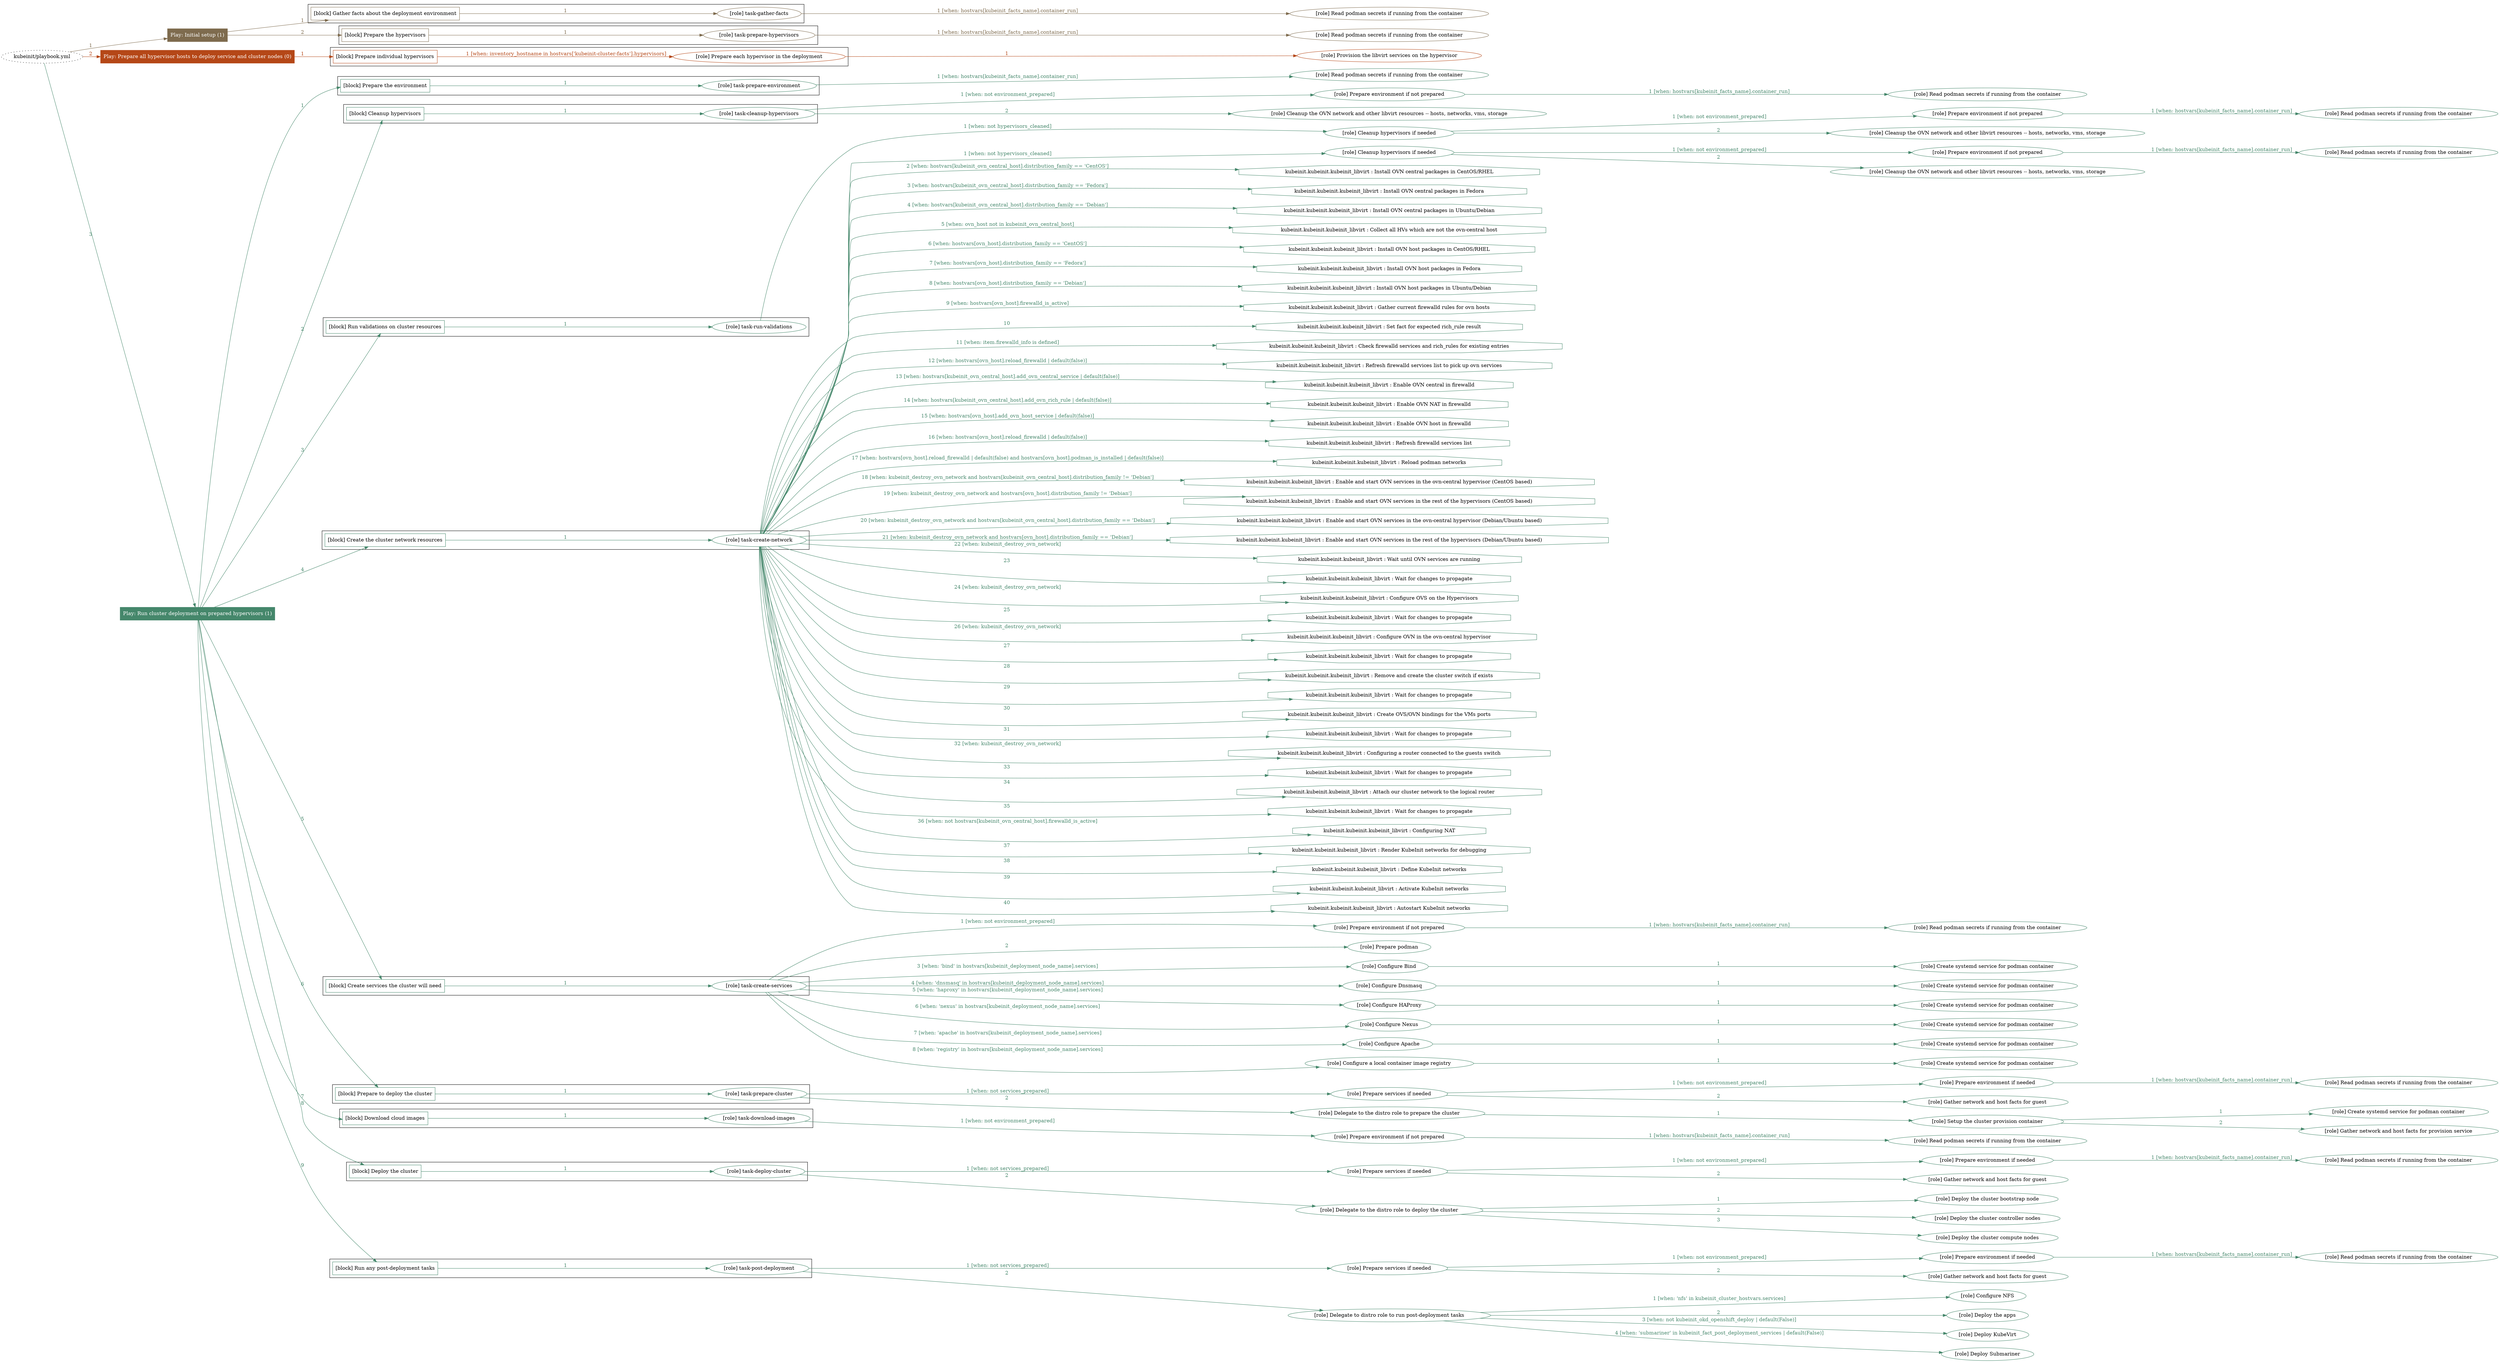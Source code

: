 digraph {
	graph [concentrate=true ordering=in rankdir=LR ratio=fill]
	edge [esep=5 sep=10]
	"kubeinit/playbook.yml" [id=root_node style=dotted]
	play_d6300b9e [label="Play: Initial setup (1)" color="#7e6b4e" fontcolor="#ffffff" id=play_d6300b9e shape=box style=filled tooltip=localhost]
	"kubeinit/playbook.yml" -> play_d6300b9e [label="1 " color="#7e6b4e" fontcolor="#7e6b4e" id=edge_c3de7933 labeltooltip="1 " tooltip="1 "]
	subgraph "Read podman secrets if running from the container" {
		role_6af83f59 [label="[role] Read podman secrets if running from the container" color="#7e6b4e" id=role_6af83f59 tooltip="Read podman secrets if running from the container"]
	}
	subgraph "task-gather-facts" {
		role_271f22fb [label="[role] task-gather-facts" color="#7e6b4e" id=role_271f22fb tooltip="task-gather-facts"]
		role_271f22fb -> role_6af83f59 [label="1 [when: hostvars[kubeinit_facts_name].container_run]" color="#7e6b4e" fontcolor="#7e6b4e" id=edge_4f9f3ac0 labeltooltip="1 [when: hostvars[kubeinit_facts_name].container_run]" tooltip="1 [when: hostvars[kubeinit_facts_name].container_run]"]
	}
	subgraph "Read podman secrets if running from the container" {
		role_58a8e11e [label="[role] Read podman secrets if running from the container" color="#7e6b4e" id=role_58a8e11e tooltip="Read podman secrets if running from the container"]
	}
	subgraph "task-prepare-hypervisors" {
		role_181156b3 [label="[role] task-prepare-hypervisors" color="#7e6b4e" id=role_181156b3 tooltip="task-prepare-hypervisors"]
		role_181156b3 -> role_58a8e11e [label="1 [when: hostvars[kubeinit_facts_name].container_run]" color="#7e6b4e" fontcolor="#7e6b4e" id=edge_0e58fa37 labeltooltip="1 [when: hostvars[kubeinit_facts_name].container_run]" tooltip="1 [when: hostvars[kubeinit_facts_name].container_run]"]
	}
	subgraph "Play: Initial setup (1)" {
		play_d6300b9e -> block_d62b2202 [label=1 color="#7e6b4e" fontcolor="#7e6b4e" id=edge_1edcb115 labeltooltip=1 tooltip=1]
		subgraph cluster_block_d62b2202 {
			block_d62b2202 [label="[block] Gather facts about the deployment environment" color="#7e6b4e" id=block_d62b2202 labeltooltip="Gather facts about the deployment environment" shape=box tooltip="Gather facts about the deployment environment"]
			block_d62b2202 -> role_271f22fb [label="1 " color="#7e6b4e" fontcolor="#7e6b4e" id=edge_82a1a9c1 labeltooltip="1 " tooltip="1 "]
		}
		play_d6300b9e -> block_f88994c5 [label=2 color="#7e6b4e" fontcolor="#7e6b4e" id=edge_83073ed7 labeltooltip=2 tooltip=2]
		subgraph cluster_block_f88994c5 {
			block_f88994c5 [label="[block] Prepare the hypervisors" color="#7e6b4e" id=block_f88994c5 labeltooltip="Prepare the hypervisors" shape=box tooltip="Prepare the hypervisors"]
			block_f88994c5 -> role_181156b3 [label="1 " color="#7e6b4e" fontcolor="#7e6b4e" id=edge_c0733386 labeltooltip="1 " tooltip="1 "]
		}
	}
	play_98756f1f [label="Play: Prepare all hypervisor hosts to deploy service and cluster nodes (0)" color="#b54717" fontcolor="#ffffff" id=play_98756f1f shape=box style=filled tooltip="Play: Prepare all hypervisor hosts to deploy service and cluster nodes (0)"]
	"kubeinit/playbook.yml" -> play_98756f1f [label="2 " color="#b54717" fontcolor="#b54717" id=edge_7832cbc1 labeltooltip="2 " tooltip="2 "]
	subgraph "Provision the libvirt services on the hypervisor" {
		role_b581d1a6 [label="[role] Provision the libvirt services on the hypervisor" color="#b54717" id=role_b581d1a6 tooltip="Provision the libvirt services on the hypervisor"]
	}
	subgraph "Prepare each hypervisor in the deployment" {
		role_7acc1257 [label="[role] Prepare each hypervisor in the deployment" color="#b54717" id=role_7acc1257 tooltip="Prepare each hypervisor in the deployment"]
		role_7acc1257 -> role_b581d1a6 [label="1 " color="#b54717" fontcolor="#b54717" id=edge_ef976d45 labeltooltip="1 " tooltip="1 "]
	}
	subgraph "Play: Prepare all hypervisor hosts to deploy service and cluster nodes (0)" {
		play_98756f1f -> block_b5cd17d2 [label=1 color="#b54717" fontcolor="#b54717" id=edge_42c8717e labeltooltip=1 tooltip=1]
		subgraph cluster_block_b5cd17d2 {
			block_b5cd17d2 [label="[block] Prepare individual hypervisors" color="#b54717" id=block_b5cd17d2 labeltooltip="Prepare individual hypervisors" shape=box tooltip="Prepare individual hypervisors"]
			block_b5cd17d2 -> role_7acc1257 [label="1 [when: inventory_hostname in hostvars['kubeinit-cluster-facts'].hypervisors]" color="#b54717" fontcolor="#b54717" id=edge_22c4f500 labeltooltip="1 [when: inventory_hostname in hostvars['kubeinit-cluster-facts'].hypervisors]" tooltip="1 [when: inventory_hostname in hostvars['kubeinit-cluster-facts'].hypervisors]"]
		}
	}
	play_0e324583 [label="Play: Run cluster deployment on prepared hypervisors (1)" color="#45876b" fontcolor="#ffffff" id=play_0e324583 shape=box style=filled tooltip=localhost]
	"kubeinit/playbook.yml" -> play_0e324583 [label="3 " color="#45876b" fontcolor="#45876b" id=edge_02189f8f labeltooltip="3 " tooltip="3 "]
	subgraph "Read podman secrets if running from the container" {
		role_a12dfb58 [label="[role] Read podman secrets if running from the container" color="#45876b" id=role_a12dfb58 tooltip="Read podman secrets if running from the container"]
	}
	subgraph "task-prepare-environment" {
		role_e2829b4f [label="[role] task-prepare-environment" color="#45876b" id=role_e2829b4f tooltip="task-prepare-environment"]
		role_e2829b4f -> role_a12dfb58 [label="1 [when: hostvars[kubeinit_facts_name].container_run]" color="#45876b" fontcolor="#45876b" id=edge_f5f97b32 labeltooltip="1 [when: hostvars[kubeinit_facts_name].container_run]" tooltip="1 [when: hostvars[kubeinit_facts_name].container_run]"]
	}
	subgraph "Read podman secrets if running from the container" {
		role_fb9dfcca [label="[role] Read podman secrets if running from the container" color="#45876b" id=role_fb9dfcca tooltip="Read podman secrets if running from the container"]
	}
	subgraph "Prepare environment if not prepared" {
		role_a097281d [label="[role] Prepare environment if not prepared" color="#45876b" id=role_a097281d tooltip="Prepare environment if not prepared"]
		role_a097281d -> role_fb9dfcca [label="1 [when: hostvars[kubeinit_facts_name].container_run]" color="#45876b" fontcolor="#45876b" id=edge_9ac58958 labeltooltip="1 [when: hostvars[kubeinit_facts_name].container_run]" tooltip="1 [when: hostvars[kubeinit_facts_name].container_run]"]
	}
	subgraph "Cleanup the OVN network and other libvirt resources -- hosts, networks, vms, storage" {
		role_caee97a3 [label="[role] Cleanup the OVN network and other libvirt resources -- hosts, networks, vms, storage" color="#45876b" id=role_caee97a3 tooltip="Cleanup the OVN network and other libvirt resources -- hosts, networks, vms, storage"]
	}
	subgraph "task-cleanup-hypervisors" {
		role_efa3a7c9 [label="[role] task-cleanup-hypervisors" color="#45876b" id=role_efa3a7c9 tooltip="task-cleanup-hypervisors"]
		role_efa3a7c9 -> role_a097281d [label="1 [when: not environment_prepared]" color="#45876b" fontcolor="#45876b" id=edge_6d657dce labeltooltip="1 [when: not environment_prepared]" tooltip="1 [when: not environment_prepared]"]
		role_efa3a7c9 -> role_caee97a3 [label="2 " color="#45876b" fontcolor="#45876b" id=edge_6dc46237 labeltooltip="2 " tooltip="2 "]
	}
	subgraph "Read podman secrets if running from the container" {
		role_46bbb43d [label="[role] Read podman secrets if running from the container" color="#45876b" id=role_46bbb43d tooltip="Read podman secrets if running from the container"]
	}
	subgraph "Prepare environment if not prepared" {
		role_736186c8 [label="[role] Prepare environment if not prepared" color="#45876b" id=role_736186c8 tooltip="Prepare environment if not prepared"]
		role_736186c8 -> role_46bbb43d [label="1 [when: hostvars[kubeinit_facts_name].container_run]" color="#45876b" fontcolor="#45876b" id=edge_740312c5 labeltooltip="1 [when: hostvars[kubeinit_facts_name].container_run]" tooltip="1 [when: hostvars[kubeinit_facts_name].container_run]"]
	}
	subgraph "Cleanup the OVN network and other libvirt resources -- hosts, networks, vms, storage" {
		role_e8ef825e [label="[role] Cleanup the OVN network and other libvirt resources -- hosts, networks, vms, storage" color="#45876b" id=role_e8ef825e tooltip="Cleanup the OVN network and other libvirt resources -- hosts, networks, vms, storage"]
	}
	subgraph "Cleanup hypervisors if needed" {
		role_6c5750a3 [label="[role] Cleanup hypervisors if needed" color="#45876b" id=role_6c5750a3 tooltip="Cleanup hypervisors if needed"]
		role_6c5750a3 -> role_736186c8 [label="1 [when: not environment_prepared]" color="#45876b" fontcolor="#45876b" id=edge_44481f83 labeltooltip="1 [when: not environment_prepared]" tooltip="1 [when: not environment_prepared]"]
		role_6c5750a3 -> role_e8ef825e [label="2 " color="#45876b" fontcolor="#45876b" id=edge_e457f8de labeltooltip="2 " tooltip="2 "]
	}
	subgraph "task-run-validations" {
		role_6d656166 [label="[role] task-run-validations" color="#45876b" id=role_6d656166 tooltip="task-run-validations"]
		role_6d656166 -> role_6c5750a3 [label="1 [when: not hypervisors_cleaned]" color="#45876b" fontcolor="#45876b" id=edge_668bb00f labeltooltip="1 [when: not hypervisors_cleaned]" tooltip="1 [when: not hypervisors_cleaned]"]
	}
	subgraph "Read podman secrets if running from the container" {
		role_fd9b5565 [label="[role] Read podman secrets if running from the container" color="#45876b" id=role_fd9b5565 tooltip="Read podman secrets if running from the container"]
	}
	subgraph "Prepare environment if not prepared" {
		role_992c66a6 [label="[role] Prepare environment if not prepared" color="#45876b" id=role_992c66a6 tooltip="Prepare environment if not prepared"]
		role_992c66a6 -> role_fd9b5565 [label="1 [when: hostvars[kubeinit_facts_name].container_run]" color="#45876b" fontcolor="#45876b" id=edge_582160d3 labeltooltip="1 [when: hostvars[kubeinit_facts_name].container_run]" tooltip="1 [when: hostvars[kubeinit_facts_name].container_run]"]
	}
	subgraph "Cleanup the OVN network and other libvirt resources -- hosts, networks, vms, storage" {
		role_1d5f59b5 [label="[role] Cleanup the OVN network and other libvirt resources -- hosts, networks, vms, storage" color="#45876b" id=role_1d5f59b5 tooltip="Cleanup the OVN network and other libvirt resources -- hosts, networks, vms, storage"]
	}
	subgraph "Cleanup hypervisors if needed" {
		role_26826c76 [label="[role] Cleanup hypervisors if needed" color="#45876b" id=role_26826c76 tooltip="Cleanup hypervisors if needed"]
		role_26826c76 -> role_992c66a6 [label="1 [when: not environment_prepared]" color="#45876b" fontcolor="#45876b" id=edge_dc919371 labeltooltip="1 [when: not environment_prepared]" tooltip="1 [when: not environment_prepared]"]
		role_26826c76 -> role_1d5f59b5 [label="2 " color="#45876b" fontcolor="#45876b" id=edge_429b2698 labeltooltip="2 " tooltip="2 "]
	}
	subgraph "task-create-network" {
		role_15741120 [label="[role] task-create-network" color="#45876b" id=role_15741120 tooltip="task-create-network"]
		role_15741120 -> role_26826c76 [label="1 [when: not hypervisors_cleaned]" color="#45876b" fontcolor="#45876b" id=edge_bbf8d744 labeltooltip="1 [when: not hypervisors_cleaned]" tooltip="1 [when: not hypervisors_cleaned]"]
		task_764912a3 [label="kubeinit.kubeinit.kubeinit_libvirt : Install OVN central packages in CentOS/RHEL" color="#45876b" id=task_764912a3 shape=octagon tooltip="kubeinit.kubeinit.kubeinit_libvirt : Install OVN central packages in CentOS/RHEL"]
		role_15741120 -> task_764912a3 [label="2 [when: hostvars[kubeinit_ovn_central_host].distribution_family == 'CentOS']" color="#45876b" fontcolor="#45876b" id=edge_20e25b0c labeltooltip="2 [when: hostvars[kubeinit_ovn_central_host].distribution_family == 'CentOS']" tooltip="2 [when: hostvars[kubeinit_ovn_central_host].distribution_family == 'CentOS']"]
		task_b34d3e5a [label="kubeinit.kubeinit.kubeinit_libvirt : Install OVN central packages in Fedora" color="#45876b" id=task_b34d3e5a shape=octagon tooltip="kubeinit.kubeinit.kubeinit_libvirt : Install OVN central packages in Fedora"]
		role_15741120 -> task_b34d3e5a [label="3 [when: hostvars[kubeinit_ovn_central_host].distribution_family == 'Fedora']" color="#45876b" fontcolor="#45876b" id=edge_e3dac5d6 labeltooltip="3 [when: hostvars[kubeinit_ovn_central_host].distribution_family == 'Fedora']" tooltip="3 [when: hostvars[kubeinit_ovn_central_host].distribution_family == 'Fedora']"]
		task_e8da5444 [label="kubeinit.kubeinit.kubeinit_libvirt : Install OVN central packages in Ubuntu/Debian" color="#45876b" id=task_e8da5444 shape=octagon tooltip="kubeinit.kubeinit.kubeinit_libvirt : Install OVN central packages in Ubuntu/Debian"]
		role_15741120 -> task_e8da5444 [label="4 [when: hostvars[kubeinit_ovn_central_host].distribution_family == 'Debian']" color="#45876b" fontcolor="#45876b" id=edge_c3f600a6 labeltooltip="4 [when: hostvars[kubeinit_ovn_central_host].distribution_family == 'Debian']" tooltip="4 [when: hostvars[kubeinit_ovn_central_host].distribution_family == 'Debian']"]
		task_9d7d3bbd [label="kubeinit.kubeinit.kubeinit_libvirt : Collect all HVs which are not the ovn-central host" color="#45876b" id=task_9d7d3bbd shape=octagon tooltip="kubeinit.kubeinit.kubeinit_libvirt : Collect all HVs which are not the ovn-central host"]
		role_15741120 -> task_9d7d3bbd [label="5 [when: ovn_host not in kubeinit_ovn_central_host]" color="#45876b" fontcolor="#45876b" id=edge_a9fdad32 labeltooltip="5 [when: ovn_host not in kubeinit_ovn_central_host]" tooltip="5 [when: ovn_host not in kubeinit_ovn_central_host]"]
		task_cfbad34e [label="kubeinit.kubeinit.kubeinit_libvirt : Install OVN host packages in CentOS/RHEL" color="#45876b" id=task_cfbad34e shape=octagon tooltip="kubeinit.kubeinit.kubeinit_libvirt : Install OVN host packages in CentOS/RHEL"]
		role_15741120 -> task_cfbad34e [label="6 [when: hostvars[ovn_host].distribution_family == 'CentOS']" color="#45876b" fontcolor="#45876b" id=edge_db644818 labeltooltip="6 [when: hostvars[ovn_host].distribution_family == 'CentOS']" tooltip="6 [when: hostvars[ovn_host].distribution_family == 'CentOS']"]
		task_bf8fb1d2 [label="kubeinit.kubeinit.kubeinit_libvirt : Install OVN host packages in Fedora" color="#45876b" id=task_bf8fb1d2 shape=octagon tooltip="kubeinit.kubeinit.kubeinit_libvirt : Install OVN host packages in Fedora"]
		role_15741120 -> task_bf8fb1d2 [label="7 [when: hostvars[ovn_host].distribution_family == 'Fedora']" color="#45876b" fontcolor="#45876b" id=edge_f56719b4 labeltooltip="7 [when: hostvars[ovn_host].distribution_family == 'Fedora']" tooltip="7 [when: hostvars[ovn_host].distribution_family == 'Fedora']"]
		task_b49f5440 [label="kubeinit.kubeinit.kubeinit_libvirt : Install OVN host packages in Ubuntu/Debian" color="#45876b" id=task_b49f5440 shape=octagon tooltip="kubeinit.kubeinit.kubeinit_libvirt : Install OVN host packages in Ubuntu/Debian"]
		role_15741120 -> task_b49f5440 [label="8 [when: hostvars[ovn_host].distribution_family == 'Debian']" color="#45876b" fontcolor="#45876b" id=edge_072a05db labeltooltip="8 [when: hostvars[ovn_host].distribution_family == 'Debian']" tooltip="8 [when: hostvars[ovn_host].distribution_family == 'Debian']"]
		task_10951e7e [label="kubeinit.kubeinit.kubeinit_libvirt : Gather current firewalld rules for ovn hosts" color="#45876b" id=task_10951e7e shape=octagon tooltip="kubeinit.kubeinit.kubeinit_libvirt : Gather current firewalld rules for ovn hosts"]
		role_15741120 -> task_10951e7e [label="9 [when: hostvars[ovn_host].firewalld_is_active]" color="#45876b" fontcolor="#45876b" id=edge_03a7e1bf labeltooltip="9 [when: hostvars[ovn_host].firewalld_is_active]" tooltip="9 [when: hostvars[ovn_host].firewalld_is_active]"]
		task_832b61a4 [label="kubeinit.kubeinit.kubeinit_libvirt : Set fact for expected rich_rule result" color="#45876b" id=task_832b61a4 shape=octagon tooltip="kubeinit.kubeinit.kubeinit_libvirt : Set fact for expected rich_rule result"]
		role_15741120 -> task_832b61a4 [label="10 " color="#45876b" fontcolor="#45876b" id=edge_e6fedb4f labeltooltip="10 " tooltip="10 "]
		task_92672ffe [label="kubeinit.kubeinit.kubeinit_libvirt : Check firewalld services and rich_rules for existing entries" color="#45876b" id=task_92672ffe shape=octagon tooltip="kubeinit.kubeinit.kubeinit_libvirt : Check firewalld services and rich_rules for existing entries"]
		role_15741120 -> task_92672ffe [label="11 [when: item.firewalld_info is defined]" color="#45876b" fontcolor="#45876b" id=edge_68acc96c labeltooltip="11 [when: item.firewalld_info is defined]" tooltip="11 [when: item.firewalld_info is defined]"]
		task_53567bbe [label="kubeinit.kubeinit.kubeinit_libvirt : Refresh firewalld services list to pick up ovn services" color="#45876b" id=task_53567bbe shape=octagon tooltip="kubeinit.kubeinit.kubeinit_libvirt : Refresh firewalld services list to pick up ovn services"]
		role_15741120 -> task_53567bbe [label="12 [when: hostvars[ovn_host].reload_firewalld | default(false)]" color="#45876b" fontcolor="#45876b" id=edge_15c8e9f1 labeltooltip="12 [when: hostvars[ovn_host].reload_firewalld | default(false)]" tooltip="12 [when: hostvars[ovn_host].reload_firewalld | default(false)]"]
		task_0f21bba5 [label="kubeinit.kubeinit.kubeinit_libvirt : Enable OVN central in firewalld" color="#45876b" id=task_0f21bba5 shape=octagon tooltip="kubeinit.kubeinit.kubeinit_libvirt : Enable OVN central in firewalld"]
		role_15741120 -> task_0f21bba5 [label="13 [when: hostvars[kubeinit_ovn_central_host].add_ovn_central_service | default(false)]" color="#45876b" fontcolor="#45876b" id=edge_015ef8c0 labeltooltip="13 [when: hostvars[kubeinit_ovn_central_host].add_ovn_central_service | default(false)]" tooltip="13 [when: hostvars[kubeinit_ovn_central_host].add_ovn_central_service | default(false)]"]
		task_2e553aa7 [label="kubeinit.kubeinit.kubeinit_libvirt : Enable OVN NAT in firewalld" color="#45876b" id=task_2e553aa7 shape=octagon tooltip="kubeinit.kubeinit.kubeinit_libvirt : Enable OVN NAT in firewalld"]
		role_15741120 -> task_2e553aa7 [label="14 [when: hostvars[kubeinit_ovn_central_host].add_ovn_rich_rule | default(false)]" color="#45876b" fontcolor="#45876b" id=edge_5fdc0e97 labeltooltip="14 [when: hostvars[kubeinit_ovn_central_host].add_ovn_rich_rule | default(false)]" tooltip="14 [when: hostvars[kubeinit_ovn_central_host].add_ovn_rich_rule | default(false)]"]
		task_30af7868 [label="kubeinit.kubeinit.kubeinit_libvirt : Enable OVN host in firewalld" color="#45876b" id=task_30af7868 shape=octagon tooltip="kubeinit.kubeinit.kubeinit_libvirt : Enable OVN host in firewalld"]
		role_15741120 -> task_30af7868 [label="15 [when: hostvars[ovn_host].add_ovn_host_service | default(false)]" color="#45876b" fontcolor="#45876b" id=edge_b40effa5 labeltooltip="15 [when: hostvars[ovn_host].add_ovn_host_service | default(false)]" tooltip="15 [when: hostvars[ovn_host].add_ovn_host_service | default(false)]"]
		task_92a380b5 [label="kubeinit.kubeinit.kubeinit_libvirt : Refresh firewalld services list" color="#45876b" id=task_92a380b5 shape=octagon tooltip="kubeinit.kubeinit.kubeinit_libvirt : Refresh firewalld services list"]
		role_15741120 -> task_92a380b5 [label="16 [when: hostvars[ovn_host].reload_firewalld | default(false)]" color="#45876b" fontcolor="#45876b" id=edge_5bc4fd06 labeltooltip="16 [when: hostvars[ovn_host].reload_firewalld | default(false)]" tooltip="16 [when: hostvars[ovn_host].reload_firewalld | default(false)]"]
		task_5e72bd50 [label="kubeinit.kubeinit.kubeinit_libvirt : Reload podman networks" color="#45876b" id=task_5e72bd50 shape=octagon tooltip="kubeinit.kubeinit.kubeinit_libvirt : Reload podman networks"]
		role_15741120 -> task_5e72bd50 [label="17 [when: hostvars[ovn_host].reload_firewalld | default(false) and hostvars[ovn_host].podman_is_installed | default(false)]" color="#45876b" fontcolor="#45876b" id=edge_8ee60d0e labeltooltip="17 [when: hostvars[ovn_host].reload_firewalld | default(false) and hostvars[ovn_host].podman_is_installed | default(false)]" tooltip="17 [when: hostvars[ovn_host].reload_firewalld | default(false) and hostvars[ovn_host].podman_is_installed | default(false)]"]
		task_386f998a [label="kubeinit.kubeinit.kubeinit_libvirt : Enable and start OVN services in the ovn-central hypervisor (CentOS based)" color="#45876b" id=task_386f998a shape=octagon tooltip="kubeinit.kubeinit.kubeinit_libvirt : Enable and start OVN services in the ovn-central hypervisor (CentOS based)"]
		role_15741120 -> task_386f998a [label="18 [when: kubeinit_destroy_ovn_network and hostvars[kubeinit_ovn_central_host].distribution_family != 'Debian']" color="#45876b" fontcolor="#45876b" id=edge_b6c2b6cb labeltooltip="18 [when: kubeinit_destroy_ovn_network and hostvars[kubeinit_ovn_central_host].distribution_family != 'Debian']" tooltip="18 [when: kubeinit_destroy_ovn_network and hostvars[kubeinit_ovn_central_host].distribution_family != 'Debian']"]
		task_80d8eaf2 [label="kubeinit.kubeinit.kubeinit_libvirt : Enable and start OVN services in the rest of the hypervisors (CentOS based)" color="#45876b" id=task_80d8eaf2 shape=octagon tooltip="kubeinit.kubeinit.kubeinit_libvirt : Enable and start OVN services in the rest of the hypervisors (CentOS based)"]
		role_15741120 -> task_80d8eaf2 [label="19 [when: kubeinit_destroy_ovn_network and hostvars[ovn_host].distribution_family != 'Debian']" color="#45876b" fontcolor="#45876b" id=edge_a08549f6 labeltooltip="19 [when: kubeinit_destroy_ovn_network and hostvars[ovn_host].distribution_family != 'Debian']" tooltip="19 [when: kubeinit_destroy_ovn_network and hostvars[ovn_host].distribution_family != 'Debian']"]
		task_5f7928bf [label="kubeinit.kubeinit.kubeinit_libvirt : Enable and start OVN services in the ovn-central hypervisor (Debian/Ubuntu based)" color="#45876b" id=task_5f7928bf shape=octagon tooltip="kubeinit.kubeinit.kubeinit_libvirt : Enable and start OVN services in the ovn-central hypervisor (Debian/Ubuntu based)"]
		role_15741120 -> task_5f7928bf [label="20 [when: kubeinit_destroy_ovn_network and hostvars[kubeinit_ovn_central_host].distribution_family == 'Debian']" color="#45876b" fontcolor="#45876b" id=edge_6eb62539 labeltooltip="20 [when: kubeinit_destroy_ovn_network and hostvars[kubeinit_ovn_central_host].distribution_family == 'Debian']" tooltip="20 [when: kubeinit_destroy_ovn_network and hostvars[kubeinit_ovn_central_host].distribution_family == 'Debian']"]
		task_ace1c4ca [label="kubeinit.kubeinit.kubeinit_libvirt : Enable and start OVN services in the rest of the hypervisors (Debian/Ubuntu based)" color="#45876b" id=task_ace1c4ca shape=octagon tooltip="kubeinit.kubeinit.kubeinit_libvirt : Enable and start OVN services in the rest of the hypervisors (Debian/Ubuntu based)"]
		role_15741120 -> task_ace1c4ca [label="21 [when: kubeinit_destroy_ovn_network and hostvars[ovn_host].distribution_family == 'Debian']" color="#45876b" fontcolor="#45876b" id=edge_49b0fdcd labeltooltip="21 [when: kubeinit_destroy_ovn_network and hostvars[ovn_host].distribution_family == 'Debian']" tooltip="21 [when: kubeinit_destroy_ovn_network and hostvars[ovn_host].distribution_family == 'Debian']"]
		task_b6ca60ea [label="kubeinit.kubeinit.kubeinit_libvirt : Wait until OVN services are running" color="#45876b" id=task_b6ca60ea shape=octagon tooltip="kubeinit.kubeinit.kubeinit_libvirt : Wait until OVN services are running"]
		role_15741120 -> task_b6ca60ea [label="22 [when: kubeinit_destroy_ovn_network]" color="#45876b" fontcolor="#45876b" id=edge_b8adfff1 labeltooltip="22 [when: kubeinit_destroy_ovn_network]" tooltip="22 [when: kubeinit_destroy_ovn_network]"]
		task_1a7fd6d7 [label="kubeinit.kubeinit.kubeinit_libvirt : Wait for changes to propagate" color="#45876b" id=task_1a7fd6d7 shape=octagon tooltip="kubeinit.kubeinit.kubeinit_libvirt : Wait for changes to propagate"]
		role_15741120 -> task_1a7fd6d7 [label="23 " color="#45876b" fontcolor="#45876b" id=edge_dfa66fd8 labeltooltip="23 " tooltip="23 "]
		task_ef278d4d [label="kubeinit.kubeinit.kubeinit_libvirt : Configure OVS on the Hypervisors" color="#45876b" id=task_ef278d4d shape=octagon tooltip="kubeinit.kubeinit.kubeinit_libvirt : Configure OVS on the Hypervisors"]
		role_15741120 -> task_ef278d4d [label="24 [when: kubeinit_destroy_ovn_network]" color="#45876b" fontcolor="#45876b" id=edge_70a4cfd3 labeltooltip="24 [when: kubeinit_destroy_ovn_network]" tooltip="24 [when: kubeinit_destroy_ovn_network]"]
		task_3209088a [label="kubeinit.kubeinit.kubeinit_libvirt : Wait for changes to propagate" color="#45876b" id=task_3209088a shape=octagon tooltip="kubeinit.kubeinit.kubeinit_libvirt : Wait for changes to propagate"]
		role_15741120 -> task_3209088a [label="25 " color="#45876b" fontcolor="#45876b" id=edge_3a60021f labeltooltip="25 " tooltip="25 "]
		task_a9e709e4 [label="kubeinit.kubeinit.kubeinit_libvirt : Configure OVN in the ovn-central hypervisor" color="#45876b" id=task_a9e709e4 shape=octagon tooltip="kubeinit.kubeinit.kubeinit_libvirt : Configure OVN in the ovn-central hypervisor"]
		role_15741120 -> task_a9e709e4 [label="26 [when: kubeinit_destroy_ovn_network]" color="#45876b" fontcolor="#45876b" id=edge_5a97a1cc labeltooltip="26 [when: kubeinit_destroy_ovn_network]" tooltip="26 [when: kubeinit_destroy_ovn_network]"]
		task_0954711b [label="kubeinit.kubeinit.kubeinit_libvirt : Wait for changes to propagate" color="#45876b" id=task_0954711b shape=octagon tooltip="kubeinit.kubeinit.kubeinit_libvirt : Wait for changes to propagate"]
		role_15741120 -> task_0954711b [label="27 " color="#45876b" fontcolor="#45876b" id=edge_bb513e20 labeltooltip="27 " tooltip="27 "]
		task_5f762705 [label="kubeinit.kubeinit.kubeinit_libvirt : Remove and create the cluster switch if exists" color="#45876b" id=task_5f762705 shape=octagon tooltip="kubeinit.kubeinit.kubeinit_libvirt : Remove and create the cluster switch if exists"]
		role_15741120 -> task_5f762705 [label="28 " color="#45876b" fontcolor="#45876b" id=edge_9e5be7bf labeltooltip="28 " tooltip="28 "]
		task_ebbc8da8 [label="kubeinit.kubeinit.kubeinit_libvirt : Wait for changes to propagate" color="#45876b" id=task_ebbc8da8 shape=octagon tooltip="kubeinit.kubeinit.kubeinit_libvirt : Wait for changes to propagate"]
		role_15741120 -> task_ebbc8da8 [label="29 " color="#45876b" fontcolor="#45876b" id=edge_e01f60c5 labeltooltip="29 " tooltip="29 "]
		task_0dd54b2b [label="kubeinit.kubeinit.kubeinit_libvirt : Create OVS/OVN bindings for the VMs ports" color="#45876b" id=task_0dd54b2b shape=octagon tooltip="kubeinit.kubeinit.kubeinit_libvirt : Create OVS/OVN bindings for the VMs ports"]
		role_15741120 -> task_0dd54b2b [label="30 " color="#45876b" fontcolor="#45876b" id=edge_cf7c5528 labeltooltip="30 " tooltip="30 "]
		task_07233faa [label="kubeinit.kubeinit.kubeinit_libvirt : Wait for changes to propagate" color="#45876b" id=task_07233faa shape=octagon tooltip="kubeinit.kubeinit.kubeinit_libvirt : Wait for changes to propagate"]
		role_15741120 -> task_07233faa [label="31 " color="#45876b" fontcolor="#45876b" id=edge_6a8f87a0 labeltooltip="31 " tooltip="31 "]
		task_e9f596ea [label="kubeinit.kubeinit.kubeinit_libvirt : Configuring a router connected to the guests switch" color="#45876b" id=task_e9f596ea shape=octagon tooltip="kubeinit.kubeinit.kubeinit_libvirt : Configuring a router connected to the guests switch"]
		role_15741120 -> task_e9f596ea [label="32 [when: kubeinit_destroy_ovn_network]" color="#45876b" fontcolor="#45876b" id=edge_959787e3 labeltooltip="32 [when: kubeinit_destroy_ovn_network]" tooltip="32 [when: kubeinit_destroy_ovn_network]"]
		task_d5c74fae [label="kubeinit.kubeinit.kubeinit_libvirt : Wait for changes to propagate" color="#45876b" id=task_d5c74fae shape=octagon tooltip="kubeinit.kubeinit.kubeinit_libvirt : Wait for changes to propagate"]
		role_15741120 -> task_d5c74fae [label="33 " color="#45876b" fontcolor="#45876b" id=edge_d838e64e labeltooltip="33 " tooltip="33 "]
		task_9d572848 [label="kubeinit.kubeinit.kubeinit_libvirt : Attach our cluster network to the logical router" color="#45876b" id=task_9d572848 shape=octagon tooltip="kubeinit.kubeinit.kubeinit_libvirt : Attach our cluster network to the logical router"]
		role_15741120 -> task_9d572848 [label="34 " color="#45876b" fontcolor="#45876b" id=edge_43919873 labeltooltip="34 " tooltip="34 "]
		task_2ac03d47 [label="kubeinit.kubeinit.kubeinit_libvirt : Wait for changes to propagate" color="#45876b" id=task_2ac03d47 shape=octagon tooltip="kubeinit.kubeinit.kubeinit_libvirt : Wait for changes to propagate"]
		role_15741120 -> task_2ac03d47 [label="35 " color="#45876b" fontcolor="#45876b" id=edge_ca650d47 labeltooltip="35 " tooltip="35 "]
		task_eeb883cd [label="kubeinit.kubeinit.kubeinit_libvirt : Configuring NAT" color="#45876b" id=task_eeb883cd shape=octagon tooltip="kubeinit.kubeinit.kubeinit_libvirt : Configuring NAT"]
		role_15741120 -> task_eeb883cd [label="36 [when: not hostvars[kubeinit_ovn_central_host].firewalld_is_active]" color="#45876b" fontcolor="#45876b" id=edge_8e4bd1cc labeltooltip="36 [when: not hostvars[kubeinit_ovn_central_host].firewalld_is_active]" tooltip="36 [when: not hostvars[kubeinit_ovn_central_host].firewalld_is_active]"]
		task_b7e3c413 [label="kubeinit.kubeinit.kubeinit_libvirt : Render KubeInit networks for debugging" color="#45876b" id=task_b7e3c413 shape=octagon tooltip="kubeinit.kubeinit.kubeinit_libvirt : Render KubeInit networks for debugging"]
		role_15741120 -> task_b7e3c413 [label="37 " color="#45876b" fontcolor="#45876b" id=edge_2a0167e5 labeltooltip="37 " tooltip="37 "]
		task_f82ecfe8 [label="kubeinit.kubeinit.kubeinit_libvirt : Define KubeInit networks" color="#45876b" id=task_f82ecfe8 shape=octagon tooltip="kubeinit.kubeinit.kubeinit_libvirt : Define KubeInit networks"]
		role_15741120 -> task_f82ecfe8 [label="38 " color="#45876b" fontcolor="#45876b" id=edge_bd37836a labeltooltip="38 " tooltip="38 "]
		task_3f006ab3 [label="kubeinit.kubeinit.kubeinit_libvirt : Activate KubeInit networks" color="#45876b" id=task_3f006ab3 shape=octagon tooltip="kubeinit.kubeinit.kubeinit_libvirt : Activate KubeInit networks"]
		role_15741120 -> task_3f006ab3 [label="39 " color="#45876b" fontcolor="#45876b" id=edge_a749e7cf labeltooltip="39 " tooltip="39 "]
		task_d65dda57 [label="kubeinit.kubeinit.kubeinit_libvirt : Autostart KubeInit networks" color="#45876b" id=task_d65dda57 shape=octagon tooltip="kubeinit.kubeinit.kubeinit_libvirt : Autostart KubeInit networks"]
		role_15741120 -> task_d65dda57 [label="40 " color="#45876b" fontcolor="#45876b" id=edge_5ab1d3cc labeltooltip="40 " tooltip="40 "]
	}
	subgraph "Read podman secrets if running from the container" {
		role_a1fd475a [label="[role] Read podman secrets if running from the container" color="#45876b" id=role_a1fd475a tooltip="Read podman secrets if running from the container"]
	}
	subgraph "Prepare environment if not prepared" {
		role_cbe19771 [label="[role] Prepare environment if not prepared" color="#45876b" id=role_cbe19771 tooltip="Prepare environment if not prepared"]
		role_cbe19771 -> role_a1fd475a [label="1 [when: hostvars[kubeinit_facts_name].container_run]" color="#45876b" fontcolor="#45876b" id=edge_16609ffa labeltooltip="1 [when: hostvars[kubeinit_facts_name].container_run]" tooltip="1 [when: hostvars[kubeinit_facts_name].container_run]"]
	}
	subgraph "Prepare podman" {
		role_0a900387 [label="[role] Prepare podman" color="#45876b" id=role_0a900387 tooltip="Prepare podman"]
	}
	subgraph "Create systemd service for podman container" {
		role_ab8f8032 [label="[role] Create systemd service for podman container" color="#45876b" id=role_ab8f8032 tooltip="Create systemd service for podman container"]
	}
	subgraph "Configure Bind" {
		role_a5685016 [label="[role] Configure Bind" color="#45876b" id=role_a5685016 tooltip="Configure Bind"]
		role_a5685016 -> role_ab8f8032 [label="1 " color="#45876b" fontcolor="#45876b" id=edge_5d351776 labeltooltip="1 " tooltip="1 "]
	}
	subgraph "Create systemd service for podman container" {
		role_5a8450b4 [label="[role] Create systemd service for podman container" color="#45876b" id=role_5a8450b4 tooltip="Create systemd service for podman container"]
	}
	subgraph "Configure Dnsmasq" {
		role_7df2900d [label="[role] Configure Dnsmasq" color="#45876b" id=role_7df2900d tooltip="Configure Dnsmasq"]
		role_7df2900d -> role_5a8450b4 [label="1 " color="#45876b" fontcolor="#45876b" id=edge_32b149fe labeltooltip="1 " tooltip="1 "]
	}
	subgraph "Create systemd service for podman container" {
		role_d74a8779 [label="[role] Create systemd service for podman container" color="#45876b" id=role_d74a8779 tooltip="Create systemd service for podman container"]
	}
	subgraph "Configure HAProxy" {
		role_5baa2721 [label="[role] Configure HAProxy" color="#45876b" id=role_5baa2721 tooltip="Configure HAProxy"]
		role_5baa2721 -> role_d74a8779 [label="1 " color="#45876b" fontcolor="#45876b" id=edge_1ebea925 labeltooltip="1 " tooltip="1 "]
	}
	subgraph "Create systemd service for podman container" {
		role_f83fa7b4 [label="[role] Create systemd service for podman container" color="#45876b" id=role_f83fa7b4 tooltip="Create systemd service for podman container"]
	}
	subgraph "Configure Nexus" {
		role_dec40da9 [label="[role] Configure Nexus" color="#45876b" id=role_dec40da9 tooltip="Configure Nexus"]
		role_dec40da9 -> role_f83fa7b4 [label="1 " color="#45876b" fontcolor="#45876b" id=edge_9f91ddbc labeltooltip="1 " tooltip="1 "]
	}
	subgraph "Create systemd service for podman container" {
		role_82ee6934 [label="[role] Create systemd service for podman container" color="#45876b" id=role_82ee6934 tooltip="Create systemd service for podman container"]
	}
	subgraph "Configure Apache" {
		role_93369235 [label="[role] Configure Apache" color="#45876b" id=role_93369235 tooltip="Configure Apache"]
		role_93369235 -> role_82ee6934 [label="1 " color="#45876b" fontcolor="#45876b" id=edge_a640f5d0 labeltooltip="1 " tooltip="1 "]
	}
	subgraph "Create systemd service for podman container" {
		role_55601ab2 [label="[role] Create systemd service for podman container" color="#45876b" id=role_55601ab2 tooltip="Create systemd service for podman container"]
	}
	subgraph "Configure a local container image registry" {
		role_a49ed789 [label="[role] Configure a local container image registry" color="#45876b" id=role_a49ed789 tooltip="Configure a local container image registry"]
		role_a49ed789 -> role_55601ab2 [label="1 " color="#45876b" fontcolor="#45876b" id=edge_fa78029a labeltooltip="1 " tooltip="1 "]
	}
	subgraph "task-create-services" {
		role_6df600bc [label="[role] task-create-services" color="#45876b" id=role_6df600bc tooltip="task-create-services"]
		role_6df600bc -> role_cbe19771 [label="1 [when: not environment_prepared]" color="#45876b" fontcolor="#45876b" id=edge_38514f65 labeltooltip="1 [when: not environment_prepared]" tooltip="1 [when: not environment_prepared]"]
		role_6df600bc -> role_0a900387 [label="2 " color="#45876b" fontcolor="#45876b" id=edge_ccca39ec labeltooltip="2 " tooltip="2 "]
		role_6df600bc -> role_a5685016 [label="3 [when: 'bind' in hostvars[kubeinit_deployment_node_name].services]" color="#45876b" fontcolor="#45876b" id=edge_1a41abd8 labeltooltip="3 [when: 'bind' in hostvars[kubeinit_deployment_node_name].services]" tooltip="3 [when: 'bind' in hostvars[kubeinit_deployment_node_name].services]"]
		role_6df600bc -> role_7df2900d [label="4 [when: 'dnsmasq' in hostvars[kubeinit_deployment_node_name].services]" color="#45876b" fontcolor="#45876b" id=edge_6097e618 labeltooltip="4 [when: 'dnsmasq' in hostvars[kubeinit_deployment_node_name].services]" tooltip="4 [when: 'dnsmasq' in hostvars[kubeinit_deployment_node_name].services]"]
		role_6df600bc -> role_5baa2721 [label="5 [when: 'haproxy' in hostvars[kubeinit_deployment_node_name].services]" color="#45876b" fontcolor="#45876b" id=edge_111a129c labeltooltip="5 [when: 'haproxy' in hostvars[kubeinit_deployment_node_name].services]" tooltip="5 [when: 'haproxy' in hostvars[kubeinit_deployment_node_name].services]"]
		role_6df600bc -> role_dec40da9 [label="6 [when: 'nexus' in hostvars[kubeinit_deployment_node_name].services]" color="#45876b" fontcolor="#45876b" id=edge_64af5332 labeltooltip="6 [when: 'nexus' in hostvars[kubeinit_deployment_node_name].services]" tooltip="6 [when: 'nexus' in hostvars[kubeinit_deployment_node_name].services]"]
		role_6df600bc -> role_93369235 [label="7 [when: 'apache' in hostvars[kubeinit_deployment_node_name].services]" color="#45876b" fontcolor="#45876b" id=edge_d91013c1 labeltooltip="7 [when: 'apache' in hostvars[kubeinit_deployment_node_name].services]" tooltip="7 [when: 'apache' in hostvars[kubeinit_deployment_node_name].services]"]
		role_6df600bc -> role_a49ed789 [label="8 [when: 'registry' in hostvars[kubeinit_deployment_node_name].services]" color="#45876b" fontcolor="#45876b" id=edge_8acfd540 labeltooltip="8 [when: 'registry' in hostvars[kubeinit_deployment_node_name].services]" tooltip="8 [when: 'registry' in hostvars[kubeinit_deployment_node_name].services]"]
	}
	subgraph "Read podman secrets if running from the container" {
		role_a9af76c1 [label="[role] Read podman secrets if running from the container" color="#45876b" id=role_a9af76c1 tooltip="Read podman secrets if running from the container"]
	}
	subgraph "Prepare environment if needed" {
		role_31d8ede7 [label="[role] Prepare environment if needed" color="#45876b" id=role_31d8ede7 tooltip="Prepare environment if needed"]
		role_31d8ede7 -> role_a9af76c1 [label="1 [when: hostvars[kubeinit_facts_name].container_run]" color="#45876b" fontcolor="#45876b" id=edge_3ae25f37 labeltooltip="1 [when: hostvars[kubeinit_facts_name].container_run]" tooltip="1 [when: hostvars[kubeinit_facts_name].container_run]"]
	}
	subgraph "Gather network and host facts for guest" {
		role_dd25b2db [label="[role] Gather network and host facts for guest" color="#45876b" id=role_dd25b2db tooltip="Gather network and host facts for guest"]
	}
	subgraph "Prepare services if needed" {
		role_4042020c [label="[role] Prepare services if needed" color="#45876b" id=role_4042020c tooltip="Prepare services if needed"]
		role_4042020c -> role_31d8ede7 [label="1 [when: not environment_prepared]" color="#45876b" fontcolor="#45876b" id=edge_51ebc9e3 labeltooltip="1 [when: not environment_prepared]" tooltip="1 [when: not environment_prepared]"]
		role_4042020c -> role_dd25b2db [label="2 " color="#45876b" fontcolor="#45876b" id=edge_dd05c949 labeltooltip="2 " tooltip="2 "]
	}
	subgraph "Create systemd service for podman container" {
		role_ab1297c4 [label="[role] Create systemd service for podman container" color="#45876b" id=role_ab1297c4 tooltip="Create systemd service for podman container"]
	}
	subgraph "Gather network and host facts for provision service" {
		role_a5ae070d [label="[role] Gather network and host facts for provision service" color="#45876b" id=role_a5ae070d tooltip="Gather network and host facts for provision service"]
	}
	subgraph "Setup the cluster provision container" {
		role_7f9f2276 [label="[role] Setup the cluster provision container" color="#45876b" id=role_7f9f2276 tooltip="Setup the cluster provision container"]
		role_7f9f2276 -> role_ab1297c4 [label="1 " color="#45876b" fontcolor="#45876b" id=edge_ad6fd314 labeltooltip="1 " tooltip="1 "]
		role_7f9f2276 -> role_a5ae070d [label="2 " color="#45876b" fontcolor="#45876b" id=edge_4d5f892b labeltooltip="2 " tooltip="2 "]
	}
	subgraph "Delegate to the distro role to prepare the cluster" {
		role_e57d9e71 [label="[role] Delegate to the distro role to prepare the cluster" color="#45876b" id=role_e57d9e71 tooltip="Delegate to the distro role to prepare the cluster"]
		role_e57d9e71 -> role_7f9f2276 [label="1 " color="#45876b" fontcolor="#45876b" id=edge_41cdaaeb labeltooltip="1 " tooltip="1 "]
	}
	subgraph "task-prepare-cluster" {
		role_1a9085a1 [label="[role] task-prepare-cluster" color="#45876b" id=role_1a9085a1 tooltip="task-prepare-cluster"]
		role_1a9085a1 -> role_4042020c [label="1 [when: not services_prepared]" color="#45876b" fontcolor="#45876b" id=edge_0c746a25 labeltooltip="1 [when: not services_prepared]" tooltip="1 [when: not services_prepared]"]
		role_1a9085a1 -> role_e57d9e71 [label="2 " color="#45876b" fontcolor="#45876b" id=edge_aeced840 labeltooltip="2 " tooltip="2 "]
	}
	subgraph "Read podman secrets if running from the container" {
		role_0974352b [label="[role] Read podman secrets if running from the container" color="#45876b" id=role_0974352b tooltip="Read podman secrets if running from the container"]
	}
	subgraph "Prepare environment if not prepared" {
		role_243c9a76 [label="[role] Prepare environment if not prepared" color="#45876b" id=role_243c9a76 tooltip="Prepare environment if not prepared"]
		role_243c9a76 -> role_0974352b [label="1 [when: hostvars[kubeinit_facts_name].container_run]" color="#45876b" fontcolor="#45876b" id=edge_9583ca58 labeltooltip="1 [when: hostvars[kubeinit_facts_name].container_run]" tooltip="1 [when: hostvars[kubeinit_facts_name].container_run]"]
	}
	subgraph "task-download-images" {
		role_4bd25817 [label="[role] task-download-images" color="#45876b" id=role_4bd25817 tooltip="task-download-images"]
		role_4bd25817 -> role_243c9a76 [label="1 [when: not environment_prepared]" color="#45876b" fontcolor="#45876b" id=edge_154b5043 labeltooltip="1 [when: not environment_prepared]" tooltip="1 [when: not environment_prepared]"]
	}
	subgraph "Read podman secrets if running from the container" {
		role_5e6b0f60 [label="[role] Read podman secrets if running from the container" color="#45876b" id=role_5e6b0f60 tooltip="Read podman secrets if running from the container"]
	}
	subgraph "Prepare environment if needed" {
		role_90480bd9 [label="[role] Prepare environment if needed" color="#45876b" id=role_90480bd9 tooltip="Prepare environment if needed"]
		role_90480bd9 -> role_5e6b0f60 [label="1 [when: hostvars[kubeinit_facts_name].container_run]" color="#45876b" fontcolor="#45876b" id=edge_ab8c50e0 labeltooltip="1 [when: hostvars[kubeinit_facts_name].container_run]" tooltip="1 [when: hostvars[kubeinit_facts_name].container_run]"]
	}
	subgraph "Gather network and host facts for guest" {
		role_c069a5bb [label="[role] Gather network and host facts for guest" color="#45876b" id=role_c069a5bb tooltip="Gather network and host facts for guest"]
	}
	subgraph "Prepare services if needed" {
		role_bab78ddc [label="[role] Prepare services if needed" color="#45876b" id=role_bab78ddc tooltip="Prepare services if needed"]
		role_bab78ddc -> role_90480bd9 [label="1 [when: not environment_prepared]" color="#45876b" fontcolor="#45876b" id=edge_8461d01a labeltooltip="1 [when: not environment_prepared]" tooltip="1 [when: not environment_prepared]"]
		role_bab78ddc -> role_c069a5bb [label="2 " color="#45876b" fontcolor="#45876b" id=edge_382a4d2d labeltooltip="2 " tooltip="2 "]
	}
	subgraph "Deploy the cluster bootstrap node" {
		role_47a5ab03 [label="[role] Deploy the cluster bootstrap node" color="#45876b" id=role_47a5ab03 tooltip="Deploy the cluster bootstrap node"]
	}
	subgraph "Deploy the cluster controller nodes" {
		role_f9301208 [label="[role] Deploy the cluster controller nodes" color="#45876b" id=role_f9301208 tooltip="Deploy the cluster controller nodes"]
	}
	subgraph "Deploy the cluster compute nodes" {
		role_9ced72fd [label="[role] Deploy the cluster compute nodes" color="#45876b" id=role_9ced72fd tooltip="Deploy the cluster compute nodes"]
	}
	subgraph "Delegate to the distro role to deploy the cluster" {
		role_a0062958 [label="[role] Delegate to the distro role to deploy the cluster" color="#45876b" id=role_a0062958 tooltip="Delegate to the distro role to deploy the cluster"]
		role_a0062958 -> role_47a5ab03 [label="1 " color="#45876b" fontcolor="#45876b" id=edge_51db6920 labeltooltip="1 " tooltip="1 "]
		role_a0062958 -> role_f9301208 [label="2 " color="#45876b" fontcolor="#45876b" id=edge_62d1c541 labeltooltip="2 " tooltip="2 "]
		role_a0062958 -> role_9ced72fd [label="3 " color="#45876b" fontcolor="#45876b" id=edge_e9519d91 labeltooltip="3 " tooltip="3 "]
	}
	subgraph "task-deploy-cluster" {
		role_743371ac [label="[role] task-deploy-cluster" color="#45876b" id=role_743371ac tooltip="task-deploy-cluster"]
		role_743371ac -> role_bab78ddc [label="1 [when: not services_prepared]" color="#45876b" fontcolor="#45876b" id=edge_642b4d54 labeltooltip="1 [when: not services_prepared]" tooltip="1 [when: not services_prepared]"]
		role_743371ac -> role_a0062958 [label="2 " color="#45876b" fontcolor="#45876b" id=edge_fef30220 labeltooltip="2 " tooltip="2 "]
	}
	subgraph "Read podman secrets if running from the container" {
		role_1d7de686 [label="[role] Read podman secrets if running from the container" color="#45876b" id=role_1d7de686 tooltip="Read podman secrets if running from the container"]
	}
	subgraph "Prepare environment if needed" {
		role_076233a7 [label="[role] Prepare environment if needed" color="#45876b" id=role_076233a7 tooltip="Prepare environment if needed"]
		role_076233a7 -> role_1d7de686 [label="1 [when: hostvars[kubeinit_facts_name].container_run]" color="#45876b" fontcolor="#45876b" id=edge_6d0c5a67 labeltooltip="1 [when: hostvars[kubeinit_facts_name].container_run]" tooltip="1 [when: hostvars[kubeinit_facts_name].container_run]"]
	}
	subgraph "Gather network and host facts for guest" {
		role_f5cbc886 [label="[role] Gather network and host facts for guest" color="#45876b" id=role_f5cbc886 tooltip="Gather network and host facts for guest"]
	}
	subgraph "Prepare services if needed" {
		role_7254d16f [label="[role] Prepare services if needed" color="#45876b" id=role_7254d16f tooltip="Prepare services if needed"]
		role_7254d16f -> role_076233a7 [label="1 [when: not environment_prepared]" color="#45876b" fontcolor="#45876b" id=edge_c6983b9d labeltooltip="1 [when: not environment_prepared]" tooltip="1 [when: not environment_prepared]"]
		role_7254d16f -> role_f5cbc886 [label="2 " color="#45876b" fontcolor="#45876b" id=edge_e7a0cfc9 labeltooltip="2 " tooltip="2 "]
	}
	subgraph "Configure NFS" {
		role_a815e9b1 [label="[role] Configure NFS" color="#45876b" id=role_a815e9b1 tooltip="Configure NFS"]
	}
	subgraph "Deploy the apps" {
		role_0dbc9472 [label="[role] Deploy the apps" color="#45876b" id=role_0dbc9472 tooltip="Deploy the apps"]
	}
	subgraph "Deploy KubeVirt" {
		role_fe2fee8d [label="[role] Deploy KubeVirt" color="#45876b" id=role_fe2fee8d tooltip="Deploy KubeVirt"]
	}
	subgraph "Deploy Submariner" {
		role_7cc5698d [label="[role] Deploy Submariner" color="#45876b" id=role_7cc5698d tooltip="Deploy Submariner"]
	}
	subgraph "Delegate to distro role to run post-deployment tasks" {
		role_b5c6dff2 [label="[role] Delegate to distro role to run post-deployment tasks" color="#45876b" id=role_b5c6dff2 tooltip="Delegate to distro role to run post-deployment tasks"]
		role_b5c6dff2 -> role_a815e9b1 [label="1 [when: 'nfs' in kubeinit_cluster_hostvars.services]" color="#45876b" fontcolor="#45876b" id=edge_b6a4b87c labeltooltip="1 [when: 'nfs' in kubeinit_cluster_hostvars.services]" tooltip="1 [when: 'nfs' in kubeinit_cluster_hostvars.services]"]
		role_b5c6dff2 -> role_0dbc9472 [label="2 " color="#45876b" fontcolor="#45876b" id=edge_84236cd0 labeltooltip="2 " tooltip="2 "]
		role_b5c6dff2 -> role_fe2fee8d [label="3 [when: not kubeinit_okd_openshift_deploy | default(False)]" color="#45876b" fontcolor="#45876b" id=edge_ea721c8c labeltooltip="3 [when: not kubeinit_okd_openshift_deploy | default(False)]" tooltip="3 [when: not kubeinit_okd_openshift_deploy | default(False)]"]
		role_b5c6dff2 -> role_7cc5698d [label="4 [when: 'submariner' in kubeinit_fact_post_deployment_services | default(False)]" color="#45876b" fontcolor="#45876b" id=edge_ad15e304 labeltooltip="4 [when: 'submariner' in kubeinit_fact_post_deployment_services | default(False)]" tooltip="4 [when: 'submariner' in kubeinit_fact_post_deployment_services | default(False)]"]
	}
	subgraph "task-post-deployment" {
		role_996eef44 [label="[role] task-post-deployment" color="#45876b" id=role_996eef44 tooltip="task-post-deployment"]
		role_996eef44 -> role_7254d16f [label="1 [when: not services_prepared]" color="#45876b" fontcolor="#45876b" id=edge_33885d78 labeltooltip="1 [when: not services_prepared]" tooltip="1 [when: not services_prepared]"]
		role_996eef44 -> role_b5c6dff2 [label="2 " color="#45876b" fontcolor="#45876b" id=edge_46b6be79 labeltooltip="2 " tooltip="2 "]
	}
	subgraph "Play: Run cluster deployment on prepared hypervisors (1)" {
		play_0e324583 -> block_8955568d [label=1 color="#45876b" fontcolor="#45876b" id=edge_c724c314 labeltooltip=1 tooltip=1]
		subgraph cluster_block_8955568d {
			block_8955568d [label="[block] Prepare the environment" color="#45876b" id=block_8955568d labeltooltip="Prepare the environment" shape=box tooltip="Prepare the environment"]
			block_8955568d -> role_e2829b4f [label="1 " color="#45876b" fontcolor="#45876b" id=edge_682b4a2f labeltooltip="1 " tooltip="1 "]
		}
		play_0e324583 -> block_62457900 [label=2 color="#45876b" fontcolor="#45876b" id=edge_0f953d03 labeltooltip=2 tooltip=2]
		subgraph cluster_block_62457900 {
			block_62457900 [label="[block] Cleanup hypervisors" color="#45876b" id=block_62457900 labeltooltip="Cleanup hypervisors" shape=box tooltip="Cleanup hypervisors"]
			block_62457900 -> role_efa3a7c9 [label="1 " color="#45876b" fontcolor="#45876b" id=edge_bb295097 labeltooltip="1 " tooltip="1 "]
		}
		play_0e324583 -> block_02e67f64 [label=3 color="#45876b" fontcolor="#45876b" id=edge_1c6a5770 labeltooltip=3 tooltip=3]
		subgraph cluster_block_02e67f64 {
			block_02e67f64 [label="[block] Run validations on cluster resources" color="#45876b" id=block_02e67f64 labeltooltip="Run validations on cluster resources" shape=box tooltip="Run validations on cluster resources"]
			block_02e67f64 -> role_6d656166 [label="1 " color="#45876b" fontcolor="#45876b" id=edge_64b20901 labeltooltip="1 " tooltip="1 "]
		}
		play_0e324583 -> block_d47539d6 [label=4 color="#45876b" fontcolor="#45876b" id=edge_c4cf68f7 labeltooltip=4 tooltip=4]
		subgraph cluster_block_d47539d6 {
			block_d47539d6 [label="[block] Create the cluster network resources" color="#45876b" id=block_d47539d6 labeltooltip="Create the cluster network resources" shape=box tooltip="Create the cluster network resources"]
			block_d47539d6 -> role_15741120 [label="1 " color="#45876b" fontcolor="#45876b" id=edge_314f751a labeltooltip="1 " tooltip="1 "]
		}
		play_0e324583 -> block_5147242b [label=5 color="#45876b" fontcolor="#45876b" id=edge_4d7d9ab6 labeltooltip=5 tooltip=5]
		subgraph cluster_block_5147242b {
			block_5147242b [label="[block] Create services the cluster will need" color="#45876b" id=block_5147242b labeltooltip="Create services the cluster will need" shape=box tooltip="Create services the cluster will need"]
			block_5147242b -> role_6df600bc [label="1 " color="#45876b" fontcolor="#45876b" id=edge_8ab84541 labeltooltip="1 " tooltip="1 "]
		}
		play_0e324583 -> block_00e0942f [label=6 color="#45876b" fontcolor="#45876b" id=edge_83e4c4a3 labeltooltip=6 tooltip=6]
		subgraph cluster_block_00e0942f {
			block_00e0942f [label="[block] Prepare to deploy the cluster" color="#45876b" id=block_00e0942f labeltooltip="Prepare to deploy the cluster" shape=box tooltip="Prepare to deploy the cluster"]
			block_00e0942f -> role_1a9085a1 [label="1 " color="#45876b" fontcolor="#45876b" id=edge_b09cf110 labeltooltip="1 " tooltip="1 "]
		}
		play_0e324583 -> block_522d0361 [label=7 color="#45876b" fontcolor="#45876b" id=edge_912fb775 labeltooltip=7 tooltip=7]
		subgraph cluster_block_522d0361 {
			block_522d0361 [label="[block] Download cloud images" color="#45876b" id=block_522d0361 labeltooltip="Download cloud images" shape=box tooltip="Download cloud images"]
			block_522d0361 -> role_4bd25817 [label="1 " color="#45876b" fontcolor="#45876b" id=edge_a3a43129 labeltooltip="1 " tooltip="1 "]
		}
		play_0e324583 -> block_f265fd30 [label=8 color="#45876b" fontcolor="#45876b" id=edge_916a5198 labeltooltip=8 tooltip=8]
		subgraph cluster_block_f265fd30 {
			block_f265fd30 [label="[block] Deploy the cluster" color="#45876b" id=block_f265fd30 labeltooltip="Deploy the cluster" shape=box tooltip="Deploy the cluster"]
			block_f265fd30 -> role_743371ac [label="1 " color="#45876b" fontcolor="#45876b" id=edge_4c826950 labeltooltip="1 " tooltip="1 "]
		}
		play_0e324583 -> block_84e43389 [label=9 color="#45876b" fontcolor="#45876b" id=edge_2eade065 labeltooltip=9 tooltip=9]
		subgraph cluster_block_84e43389 {
			block_84e43389 [label="[block] Run any post-deployment tasks" color="#45876b" id=block_84e43389 labeltooltip="Run any post-deployment tasks" shape=box tooltip="Run any post-deployment tasks"]
			block_84e43389 -> role_996eef44 [label="1 " color="#45876b" fontcolor="#45876b" id=edge_73c33fdf labeltooltip="1 " tooltip="1 "]
		}
	}
}
